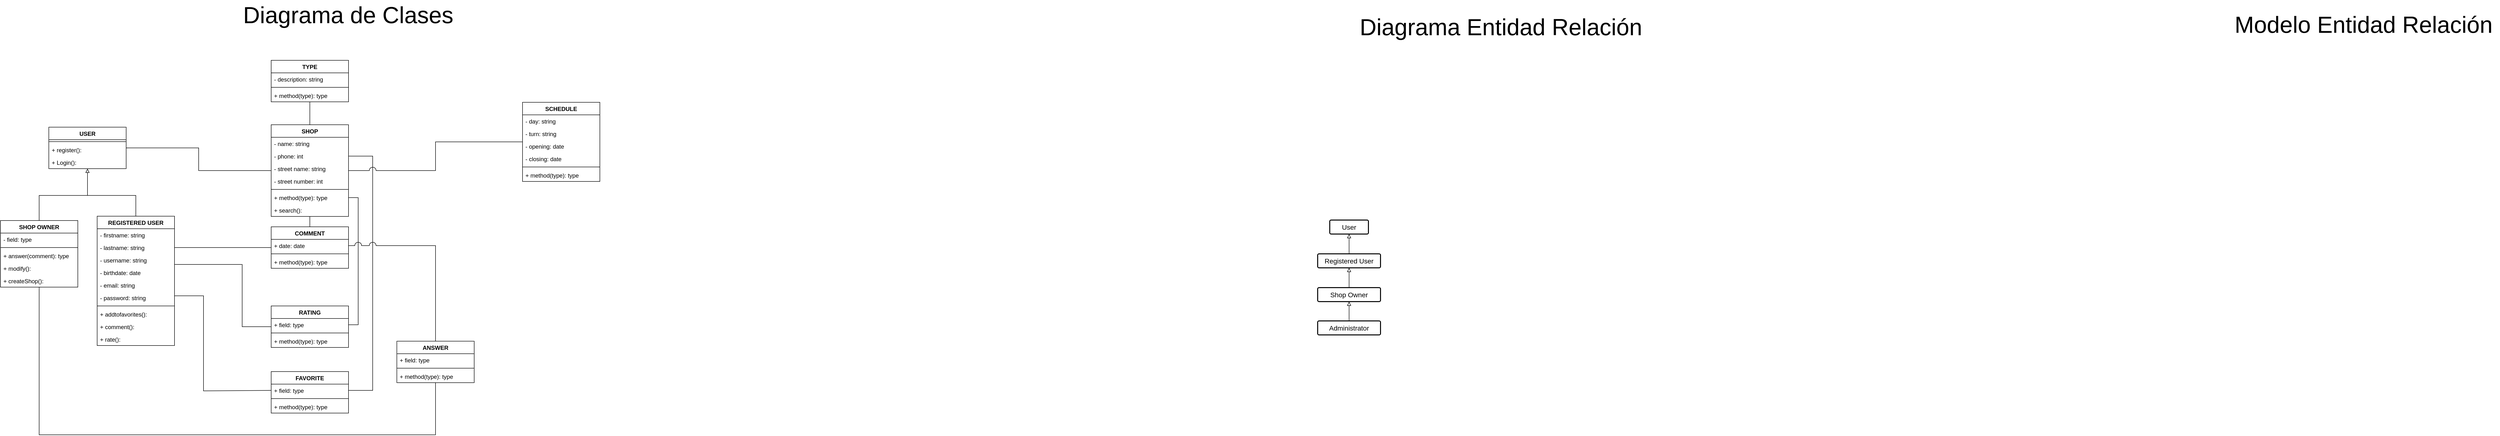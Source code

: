 <mxfile version="10.7.5" type="device"><diagram id="k5XRjVQatEXCjY1IkoUB" name="Page-1"><mxGraphModel dx="2927" dy="2404" grid="1" gridSize="10" guides="1" tooltips="1" connect="1" arrows="1" fold="1" page="1" pageScale="1" pageWidth="827" pageHeight="1169" math="0" shadow="0"><root><mxCell id="0"/><mxCell id="1" parent="0"/><mxCell id="95nZ9xXONFcE2HoPXORX-4" style="edgeStyle=orthogonalEdgeStyle;rounded=0;orthogonalLoop=1;jettySize=auto;html=1;endArrow=none;endFill=0;startArrow=block;startFill=0;" edge="1" parent="1" source="ZC5WZivl0EBgDrUsb7Uq-1"><mxGeometry relative="1" as="geometry"><mxPoint x="60" y="90" as="targetPoint"/></mxGeometry></mxCell><mxCell id="ZC5WZivl0EBgDrUsb7Uq-1" value="USER" style="swimlane;fontStyle=1;align=center;verticalAlign=top;childLayout=stackLayout;horizontal=1;startSize=26;horizontalStack=0;resizeParent=1;resizeParentMax=0;resizeLast=0;collapsible=1;marginBottom=0;" parent="1" vertex="1"><mxGeometry x="-20" y="-51.5" width="160" height="86" as="geometry"/></mxCell><mxCell id="ZC5WZivl0EBgDrUsb7Uq-3" value="" style="line;strokeWidth=1;fillColor=none;align=left;verticalAlign=middle;spacingTop=-1;spacingLeft=3;spacingRight=3;rotatable=0;labelPosition=right;points=[];portConstraint=eastwest;" parent="ZC5WZivl0EBgDrUsb7Uq-1" vertex="1"><mxGeometry y="26" width="160" height="8" as="geometry"/></mxCell><mxCell id="ZC5WZivl0EBgDrUsb7Uq-103" value="+ register(): " style="text;strokeColor=none;fillColor=none;align=left;verticalAlign=top;spacingLeft=4;spacingRight=4;overflow=hidden;rotatable=0;points=[[0,0.5],[1,0.5]];portConstraint=eastwest;" parent="ZC5WZivl0EBgDrUsb7Uq-1" vertex="1"><mxGeometry y="34" width="160" height="26" as="geometry"/></mxCell><mxCell id="95nZ9xXONFcE2HoPXORX-2" value="+ Login(): " style="text;strokeColor=none;fillColor=none;align=left;verticalAlign=top;spacingLeft=4;spacingRight=4;overflow=hidden;rotatable=0;points=[[0,0.5],[1,0.5]];portConstraint=eastwest;" vertex="1" parent="ZC5WZivl0EBgDrUsb7Uq-1"><mxGeometry y="60" width="160" height="26" as="geometry"/></mxCell><mxCell id="ZC5WZivl0EBgDrUsb7Uq-5" value="REGISTERED USER" style="swimlane;fontStyle=1;align=center;verticalAlign=top;childLayout=stackLayout;horizontal=1;startSize=26;horizontalStack=0;resizeParent=1;resizeParentMax=0;resizeLast=0;collapsible=1;marginBottom=0;" parent="1" vertex="1"><mxGeometry x="80" y="133" width="160" height="268" as="geometry"/></mxCell><mxCell id="ZC5WZivl0EBgDrUsb7Uq-6" value="- firstname: string" style="text;strokeColor=none;fillColor=none;align=left;verticalAlign=top;spacingLeft=4;spacingRight=4;overflow=hidden;rotatable=0;points=[[0,0.5],[1,0.5]];portConstraint=eastwest;" parent="ZC5WZivl0EBgDrUsb7Uq-5" vertex="1"><mxGeometry y="26" width="160" height="26" as="geometry"/></mxCell><mxCell id="ZC5WZivl0EBgDrUsb7Uq-51" value="- lastname: string" style="text;strokeColor=none;fillColor=none;align=left;verticalAlign=top;spacingLeft=4;spacingRight=4;overflow=hidden;rotatable=0;points=[[0,0.5],[1,0.5]];portConstraint=eastwest;" parent="ZC5WZivl0EBgDrUsb7Uq-5" vertex="1"><mxGeometry y="52" width="160" height="26" as="geometry"/></mxCell><mxCell id="ZC5WZivl0EBgDrUsb7Uq-55" value="- username: string" style="text;strokeColor=none;fillColor=none;align=left;verticalAlign=top;spacingLeft=4;spacingRight=4;overflow=hidden;rotatable=0;points=[[0,0.5],[1,0.5]];portConstraint=eastwest;" parent="ZC5WZivl0EBgDrUsb7Uq-5" vertex="1"><mxGeometry y="78" width="160" height="26" as="geometry"/></mxCell><mxCell id="ZC5WZivl0EBgDrUsb7Uq-52" value="- birthdate: date" style="text;strokeColor=none;fillColor=none;align=left;verticalAlign=top;spacingLeft=4;spacingRight=4;overflow=hidden;rotatable=0;points=[[0,0.5],[1,0.5]];portConstraint=eastwest;" parent="ZC5WZivl0EBgDrUsb7Uq-5" vertex="1"><mxGeometry y="104" width="160" height="26" as="geometry"/></mxCell><mxCell id="ZC5WZivl0EBgDrUsb7Uq-53" value="- email: string" style="text;strokeColor=none;fillColor=none;align=left;verticalAlign=top;spacingLeft=4;spacingRight=4;overflow=hidden;rotatable=0;points=[[0,0.5],[1,0.5]];portConstraint=eastwest;" parent="ZC5WZivl0EBgDrUsb7Uq-5" vertex="1"><mxGeometry y="130" width="160" height="26" as="geometry"/></mxCell><mxCell id="ZC5WZivl0EBgDrUsb7Uq-54" value="- password: string" style="text;strokeColor=none;fillColor=none;align=left;verticalAlign=top;spacingLeft=4;spacingRight=4;overflow=hidden;rotatable=0;points=[[0,0.5],[1,0.5]];portConstraint=eastwest;" parent="ZC5WZivl0EBgDrUsb7Uq-5" vertex="1"><mxGeometry y="156" width="160" height="26" as="geometry"/></mxCell><mxCell id="ZC5WZivl0EBgDrUsb7Uq-7" value="" style="line;strokeWidth=1;fillColor=none;align=left;verticalAlign=middle;spacingTop=-1;spacingLeft=3;spacingRight=3;rotatable=0;labelPosition=right;points=[];portConstraint=eastwest;" parent="ZC5WZivl0EBgDrUsb7Uq-5" vertex="1"><mxGeometry y="182" width="160" height="8" as="geometry"/></mxCell><mxCell id="ZC5WZivl0EBgDrUsb7Uq-8" value="+ addtofavorites(): " style="text;strokeColor=none;fillColor=none;align=left;verticalAlign=top;spacingLeft=4;spacingRight=4;overflow=hidden;rotatable=0;points=[[0,0.5],[1,0.5]];portConstraint=eastwest;" parent="ZC5WZivl0EBgDrUsb7Uq-5" vertex="1"><mxGeometry y="190" width="160" height="26" as="geometry"/></mxCell><mxCell id="ZC5WZivl0EBgDrUsb7Uq-102" value="+ comment(): " style="text;strokeColor=none;fillColor=none;align=left;verticalAlign=top;spacingLeft=4;spacingRight=4;overflow=hidden;rotatable=0;points=[[0,0.5],[1,0.5]];portConstraint=eastwest;" parent="ZC5WZivl0EBgDrUsb7Uq-5" vertex="1"><mxGeometry y="216" width="160" height="26" as="geometry"/></mxCell><mxCell id="ZC5WZivl0EBgDrUsb7Uq-110" value="+ rate(): " style="text;strokeColor=none;fillColor=none;align=left;verticalAlign=top;spacingLeft=4;spacingRight=4;overflow=hidden;rotatable=0;points=[[0,0.5],[1,0.5]];portConstraint=eastwest;" parent="ZC5WZivl0EBgDrUsb7Uq-5" vertex="1"><mxGeometry y="242" width="160" height="26" as="geometry"/></mxCell><mxCell id="95nZ9xXONFcE2HoPXORX-1" style="edgeStyle=orthogonalEdgeStyle;rounded=0;orthogonalLoop=1;jettySize=auto;html=1;endArrow=none;endFill=0;" edge="1" parent="1" source="ZC5WZivl0EBgDrUsb7Uq-9" target="ZC5WZivl0EBgDrUsb7Uq-5"><mxGeometry relative="1" as="geometry"><mxPoint x="60" y="40" as="targetPoint"/><Array as="points"><mxPoint x="-40" y="90"/><mxPoint x="160" y="90"/></Array></mxGeometry></mxCell><mxCell id="ZC5WZivl0EBgDrUsb7Uq-9" value="SHOP OWNER" style="swimlane;fontStyle=1;align=center;verticalAlign=top;childLayout=stackLayout;horizontal=1;startSize=26;horizontalStack=0;resizeParent=1;resizeParentMax=0;resizeLast=0;collapsible=1;marginBottom=0;" parent="1" vertex="1"><mxGeometry x="-120" y="142" width="160" height="138" as="geometry"/></mxCell><mxCell id="ZC5WZivl0EBgDrUsb7Uq-10" value="- field: type" style="text;strokeColor=none;fillColor=none;align=left;verticalAlign=top;spacingLeft=4;spacingRight=4;overflow=hidden;rotatable=0;points=[[0,0.5],[1,0.5]];portConstraint=eastwest;" parent="ZC5WZivl0EBgDrUsb7Uq-9" vertex="1"><mxGeometry y="26" width="160" height="26" as="geometry"/></mxCell><mxCell id="ZC5WZivl0EBgDrUsb7Uq-11" value="" style="line;strokeWidth=1;fillColor=none;align=left;verticalAlign=middle;spacingTop=-1;spacingLeft=3;spacingRight=3;rotatable=0;labelPosition=right;points=[];portConstraint=eastwest;" parent="ZC5WZivl0EBgDrUsb7Uq-9" vertex="1"><mxGeometry y="52" width="160" height="8" as="geometry"/></mxCell><mxCell id="ZC5WZivl0EBgDrUsb7Uq-12" value="+ answer(comment): type" style="text;strokeColor=none;fillColor=none;align=left;verticalAlign=top;spacingLeft=4;spacingRight=4;overflow=hidden;rotatable=0;points=[[0,0.5],[1,0.5]];portConstraint=eastwest;" parent="ZC5WZivl0EBgDrUsb7Uq-9" vertex="1"><mxGeometry y="60" width="160" height="26" as="geometry"/></mxCell><mxCell id="ZC5WZivl0EBgDrUsb7Uq-111" value="+ modify(): " style="text;strokeColor=none;fillColor=none;align=left;verticalAlign=top;spacingLeft=4;spacingRight=4;overflow=hidden;rotatable=0;points=[[0,0.5],[1,0.5]];portConstraint=eastwest;" parent="ZC5WZivl0EBgDrUsb7Uq-9" vertex="1"><mxGeometry y="86" width="160" height="26" as="geometry"/></mxCell><mxCell id="kDSINVxoXAGGpP9Ie1Hz-2" value="+ createShop(): " style="text;strokeColor=none;fillColor=none;align=left;verticalAlign=top;spacingLeft=4;spacingRight=4;overflow=hidden;rotatable=0;points=[[0,0.5],[1,0.5]];portConstraint=eastwest;" parent="ZC5WZivl0EBgDrUsb7Uq-9" vertex="1"><mxGeometry y="112" width="160" height="26" as="geometry"/></mxCell><mxCell id="ZC5WZivl0EBgDrUsb7Uq-17" value="SHOP" style="swimlane;fontStyle=1;align=center;verticalAlign=top;childLayout=stackLayout;horizontal=1;startSize=26;horizontalStack=0;resizeParent=1;resizeParentMax=0;resizeLast=0;collapsible=1;marginBottom=0;" parent="1" vertex="1"><mxGeometry x="440" y="-56.5" width="160" height="190" as="geometry"/></mxCell><mxCell id="ZC5WZivl0EBgDrUsb7Uq-18" value="- name: string" style="text;strokeColor=none;fillColor=none;align=left;verticalAlign=top;spacingLeft=4;spacingRight=4;overflow=hidden;rotatable=0;points=[[0,0.5],[1,0.5]];portConstraint=eastwest;" parent="ZC5WZivl0EBgDrUsb7Uq-17" vertex="1"><mxGeometry y="26" width="160" height="26" as="geometry"/></mxCell><mxCell id="ZC5WZivl0EBgDrUsb7Uq-56" value="- phone: int" style="text;strokeColor=none;fillColor=none;align=left;verticalAlign=top;spacingLeft=4;spacingRight=4;overflow=hidden;rotatable=0;points=[[0,0.5],[1,0.5]];portConstraint=eastwest;" parent="ZC5WZivl0EBgDrUsb7Uq-17" vertex="1"><mxGeometry y="52" width="160" height="26" as="geometry"/></mxCell><mxCell id="ZC5WZivl0EBgDrUsb7Uq-81" value="- street name: string" style="text;strokeColor=none;fillColor=none;align=left;verticalAlign=top;spacingLeft=4;spacingRight=4;overflow=hidden;rotatable=0;points=[[0,0.5],[1,0.5]];portConstraint=eastwest;" parent="ZC5WZivl0EBgDrUsb7Uq-17" vertex="1"><mxGeometry y="78" width="160" height="26" as="geometry"/></mxCell><mxCell id="ZC5WZivl0EBgDrUsb7Uq-87" value="- street number: int" style="text;strokeColor=none;fillColor=none;align=left;verticalAlign=top;spacingLeft=4;spacingRight=4;overflow=hidden;rotatable=0;points=[[0,0.5],[1,0.5]];portConstraint=eastwest;" parent="ZC5WZivl0EBgDrUsb7Uq-17" vertex="1"><mxGeometry y="104" width="160" height="26" as="geometry"/></mxCell><mxCell id="ZC5WZivl0EBgDrUsb7Uq-19" value="" style="line;strokeWidth=1;fillColor=none;align=left;verticalAlign=middle;spacingTop=-1;spacingLeft=3;spacingRight=3;rotatable=0;labelPosition=right;points=[];portConstraint=eastwest;" parent="ZC5WZivl0EBgDrUsb7Uq-17" vertex="1"><mxGeometry y="130" width="160" height="8" as="geometry"/></mxCell><mxCell id="ZC5WZivl0EBgDrUsb7Uq-20" value="+ method(type): type" style="text;strokeColor=none;fillColor=none;align=left;verticalAlign=top;spacingLeft=4;spacingRight=4;overflow=hidden;rotatable=0;points=[[0,0.5],[1,0.5]];portConstraint=eastwest;" parent="ZC5WZivl0EBgDrUsb7Uq-17" vertex="1"><mxGeometry y="138" width="160" height="26" as="geometry"/></mxCell><mxCell id="95nZ9xXONFcE2HoPXORX-3" value="+ search(): " style="text;strokeColor=none;fillColor=none;align=left;verticalAlign=top;spacingLeft=4;spacingRight=4;overflow=hidden;rotatable=0;points=[[0,0.5],[1,0.5]];portConstraint=eastwest;" vertex="1" parent="ZC5WZivl0EBgDrUsb7Uq-17"><mxGeometry y="164" width="160" height="26" as="geometry"/></mxCell><mxCell id="ZC5WZivl0EBgDrUsb7Uq-38" style="edgeStyle=orthogonalEdgeStyle;rounded=0;orthogonalLoop=1;jettySize=auto;html=1;endArrow=none;endFill=0;" parent="1" source="ZC5WZivl0EBgDrUsb7Uq-21" target="ZC5WZivl0EBgDrUsb7Uq-17" edge="1"><mxGeometry relative="1" as="geometry"/></mxCell><mxCell id="ZC5WZivl0EBgDrUsb7Uq-21" value="COMMENT" style="swimlane;fontStyle=1;align=center;verticalAlign=top;childLayout=stackLayout;horizontal=1;startSize=26;horizontalStack=0;resizeParent=1;resizeParentMax=0;resizeLast=0;collapsible=1;marginBottom=0;" parent="1" vertex="1"><mxGeometry x="440" y="155" width="160" height="86" as="geometry"/></mxCell><mxCell id="ZC5WZivl0EBgDrUsb7Uq-22" value="+ date: date" style="text;strokeColor=none;fillColor=none;align=left;verticalAlign=top;spacingLeft=4;spacingRight=4;overflow=hidden;rotatable=0;points=[[0,0.5],[1,0.5]];portConstraint=eastwest;" parent="ZC5WZivl0EBgDrUsb7Uq-21" vertex="1"><mxGeometry y="26" width="160" height="26" as="geometry"/></mxCell><mxCell id="ZC5WZivl0EBgDrUsb7Uq-23" value="" style="line;strokeWidth=1;fillColor=none;align=left;verticalAlign=middle;spacingTop=-1;spacingLeft=3;spacingRight=3;rotatable=0;labelPosition=right;points=[];portConstraint=eastwest;" parent="ZC5WZivl0EBgDrUsb7Uq-21" vertex="1"><mxGeometry y="52" width="160" height="8" as="geometry"/></mxCell><mxCell id="ZC5WZivl0EBgDrUsb7Uq-24" value="+ method(type): type" style="text;strokeColor=none;fillColor=none;align=left;verticalAlign=top;spacingLeft=4;spacingRight=4;overflow=hidden;rotatable=0;points=[[0,0.5],[1,0.5]];portConstraint=eastwest;" parent="ZC5WZivl0EBgDrUsb7Uq-21" vertex="1"><mxGeometry y="60" width="160" height="26" as="geometry"/></mxCell><mxCell id="ZC5WZivl0EBgDrUsb7Uq-25" value="RATING" style="swimlane;fontStyle=1;align=center;verticalAlign=top;childLayout=stackLayout;horizontal=1;startSize=26;horizontalStack=0;resizeParent=1;resizeParentMax=0;resizeLast=0;collapsible=1;marginBottom=0;" parent="1" vertex="1"><mxGeometry x="440" y="319" width="160" height="86" as="geometry"/></mxCell><mxCell id="ZC5WZivl0EBgDrUsb7Uq-26" value="+ field: type" style="text;strokeColor=none;fillColor=none;align=left;verticalAlign=top;spacingLeft=4;spacingRight=4;overflow=hidden;rotatable=0;points=[[0,0.5],[1,0.5]];portConstraint=eastwest;" parent="ZC5WZivl0EBgDrUsb7Uq-25" vertex="1"><mxGeometry y="26" width="160" height="26" as="geometry"/></mxCell><mxCell id="ZC5WZivl0EBgDrUsb7Uq-27" value="" style="line;strokeWidth=1;fillColor=none;align=left;verticalAlign=middle;spacingTop=-1;spacingLeft=3;spacingRight=3;rotatable=0;labelPosition=right;points=[];portConstraint=eastwest;" parent="ZC5WZivl0EBgDrUsb7Uq-25" vertex="1"><mxGeometry y="52" width="160" height="8" as="geometry"/></mxCell><mxCell id="ZC5WZivl0EBgDrUsb7Uq-28" value="+ method(type): type" style="text;strokeColor=none;fillColor=none;align=left;verticalAlign=top;spacingLeft=4;spacingRight=4;overflow=hidden;rotatable=0;points=[[0,0.5],[1,0.5]];portConstraint=eastwest;" parent="ZC5WZivl0EBgDrUsb7Uq-25" vertex="1"><mxGeometry y="60" width="160" height="26" as="geometry"/></mxCell><mxCell id="ZC5WZivl0EBgDrUsb7Uq-29" value="FAVORITE" style="swimlane;fontStyle=1;align=center;verticalAlign=top;childLayout=stackLayout;horizontal=1;startSize=26;horizontalStack=0;resizeParent=1;resizeParentMax=0;resizeLast=0;collapsible=1;marginBottom=0;" parent="1" vertex="1"><mxGeometry x="440" y="455" width="160" height="86" as="geometry"/></mxCell><mxCell id="ZC5WZivl0EBgDrUsb7Uq-30" value="+ field: type" style="text;strokeColor=none;fillColor=none;align=left;verticalAlign=top;spacingLeft=4;spacingRight=4;overflow=hidden;rotatable=0;points=[[0,0.5],[1,0.5]];portConstraint=eastwest;" parent="ZC5WZivl0EBgDrUsb7Uq-29" vertex="1"><mxGeometry y="26" width="160" height="26" as="geometry"/></mxCell><mxCell id="ZC5WZivl0EBgDrUsb7Uq-31" value="" style="line;strokeWidth=1;fillColor=none;align=left;verticalAlign=middle;spacingTop=-1;spacingLeft=3;spacingRight=3;rotatable=0;labelPosition=right;points=[];portConstraint=eastwest;" parent="ZC5WZivl0EBgDrUsb7Uq-29" vertex="1"><mxGeometry y="52" width="160" height="8" as="geometry"/></mxCell><mxCell id="ZC5WZivl0EBgDrUsb7Uq-32" value="+ method(type): type" style="text;strokeColor=none;fillColor=none;align=left;verticalAlign=top;spacingLeft=4;spacingRight=4;overflow=hidden;rotatable=0;points=[[0,0.5],[1,0.5]];portConstraint=eastwest;" parent="ZC5WZivl0EBgDrUsb7Uq-29" vertex="1"><mxGeometry y="60" width="160" height="26" as="geometry"/></mxCell><mxCell id="ZC5WZivl0EBgDrUsb7Uq-36" style="edgeStyle=orthogonalEdgeStyle;rounded=0;orthogonalLoop=1;jettySize=auto;html=1;endArrow=none;endFill=0;" parent="1" source="ZC5WZivl0EBgDrUsb7Uq-1" target="ZC5WZivl0EBgDrUsb7Uq-17" edge="1"><mxGeometry relative="1" as="geometry"><mxPoint x="240" y="82" as="sourcePoint"/></mxGeometry></mxCell><mxCell id="ZC5WZivl0EBgDrUsb7Uq-37" style="edgeStyle=orthogonalEdgeStyle;rounded=0;orthogonalLoop=1;jettySize=auto;html=1;endArrow=none;endFill=0;exitX=1;exitY=0.5;exitDx=0;exitDy=0;" parent="1" source="ZC5WZivl0EBgDrUsb7Uq-51" target="ZC5WZivl0EBgDrUsb7Uq-21" edge="1"><mxGeometry relative="1" as="geometry"><mxPoint x="240" y="190" as="sourcePoint"/></mxGeometry></mxCell><mxCell id="ZC5WZivl0EBgDrUsb7Uq-39" style="edgeStyle=orthogonalEdgeStyle;rounded=0;orthogonalLoop=1;jettySize=auto;html=1;endArrow=none;endFill=0;entryX=0;entryY=0.5;entryDx=0;entryDy=0;exitX=1;exitY=0.5;exitDx=0;exitDy=0;" parent="1" source="ZC5WZivl0EBgDrUsb7Uq-6" target="ZC5WZivl0EBgDrUsb7Uq-25" edge="1"><mxGeometry relative="1" as="geometry"><mxPoint x="260" y="233" as="sourcePoint"/><Array as="points"><mxPoint x="380" y="233"/><mxPoint x="380" y="362"/></Array></mxGeometry></mxCell><mxCell id="ZC5WZivl0EBgDrUsb7Uq-40" style="edgeStyle=orthogonalEdgeStyle;rounded=0;orthogonalLoop=1;jettySize=auto;html=1;entryX=1;entryY=0.5;entryDx=0;entryDy=0;endArrow=none;endFill=0;exitX=1;exitY=0.5;exitDx=0;exitDy=0;jumpStyle=arc;jumpSize=14;" parent="1" source="ZC5WZivl0EBgDrUsb7Uq-26" target="ZC5WZivl0EBgDrUsb7Uq-20" edge="1"><mxGeometry relative="1" as="geometry"/></mxCell><mxCell id="ZC5WZivl0EBgDrUsb7Uq-41" style="edgeStyle=orthogonalEdgeStyle;rounded=0;orthogonalLoop=1;jettySize=auto;html=1;entryX=0;entryY=0.5;entryDx=0;entryDy=0;endArrow=none;endFill=0;jumpStyle=arc;jumpSize=17;exitX=1;exitY=0.5;exitDx=0;exitDy=0;" parent="1" source="ZC5WZivl0EBgDrUsb7Uq-8" target="ZC5WZivl0EBgDrUsb7Uq-30" edge="1"><mxGeometry relative="1" as="geometry"><Array as="points"><mxPoint x="300" y="298"/><mxPoint x="300" y="495"/><mxPoint x="440" y="495"/></Array></mxGeometry></mxCell><mxCell id="ZC5WZivl0EBgDrUsb7Uq-42" style="edgeStyle=orthogonalEdgeStyle;rounded=0;orthogonalLoop=1;jettySize=auto;html=1;endArrow=none;endFill=0;jumpStyle=arc;jumpSize=14;entryX=1;entryY=0.5;entryDx=0;entryDy=0;" parent="1" source="ZC5WZivl0EBgDrUsb7Uq-30" target="ZC5WZivl0EBgDrUsb7Uq-56" edge="1"><mxGeometry relative="1" as="geometry"><mxPoint x="610" y="40" as="targetPoint"/><Array as="points"><mxPoint x="650" y="494"/><mxPoint x="650" y="9"/></Array></mxGeometry></mxCell><mxCell id="ZC5WZivl0EBgDrUsb7Uq-49" style="edgeStyle=orthogonalEdgeStyle;rounded=0;orthogonalLoop=1;jettySize=auto;html=1;endArrow=none;endFill=0;entryX=1;entryY=0.5;entryDx=0;entryDy=0;jumpStyle=arc;jumpSize=14;" parent="1" source="ZC5WZivl0EBgDrUsb7Uq-44" target="ZC5WZivl0EBgDrUsb7Uq-22" edge="1"><mxGeometry relative="1" as="geometry"/></mxCell><mxCell id="ZC5WZivl0EBgDrUsb7Uq-44" value="ANSWER" style="swimlane;fontStyle=1;align=center;verticalAlign=top;childLayout=stackLayout;horizontal=1;startSize=26;horizontalStack=0;resizeParent=1;resizeParentMax=0;resizeLast=0;collapsible=1;marginBottom=0;" parent="1" vertex="1"><mxGeometry x="700" y="392" width="160" height="86" as="geometry"/></mxCell><mxCell id="ZC5WZivl0EBgDrUsb7Uq-45" value="+ field: type" style="text;strokeColor=none;fillColor=none;align=left;verticalAlign=top;spacingLeft=4;spacingRight=4;overflow=hidden;rotatable=0;points=[[0,0.5],[1,0.5]];portConstraint=eastwest;" parent="ZC5WZivl0EBgDrUsb7Uq-44" vertex="1"><mxGeometry y="26" width="160" height="26" as="geometry"/></mxCell><mxCell id="ZC5WZivl0EBgDrUsb7Uq-46" value="" style="line;strokeWidth=1;fillColor=none;align=left;verticalAlign=middle;spacingTop=-1;spacingLeft=3;spacingRight=3;rotatable=0;labelPosition=right;points=[];portConstraint=eastwest;" parent="ZC5WZivl0EBgDrUsb7Uq-44" vertex="1"><mxGeometry y="52" width="160" height="8" as="geometry"/></mxCell><mxCell id="ZC5WZivl0EBgDrUsb7Uq-47" value="+ method(type): type" style="text;strokeColor=none;fillColor=none;align=left;verticalAlign=top;spacingLeft=4;spacingRight=4;overflow=hidden;rotatable=0;points=[[0,0.5],[1,0.5]];portConstraint=eastwest;" parent="ZC5WZivl0EBgDrUsb7Uq-44" vertex="1"><mxGeometry y="60" width="160" height="26" as="geometry"/></mxCell><mxCell id="ZC5WZivl0EBgDrUsb7Uq-48" style="edgeStyle=orthogonalEdgeStyle;rounded=0;orthogonalLoop=1;jettySize=auto;html=1;endArrow=none;endFill=0;jumpStyle=arc;jumpSize=17;" parent="1" source="ZC5WZivl0EBgDrUsb7Uq-9" target="ZC5WZivl0EBgDrUsb7Uq-44" edge="1"><mxGeometry relative="1" as="geometry"><Array as="points"><mxPoint x="780" y="586"/></Array></mxGeometry></mxCell><mxCell id="ZC5WZivl0EBgDrUsb7Uq-91" value="SCHEDULE" style="swimlane;fontStyle=1;align=center;verticalAlign=top;childLayout=stackLayout;horizontal=1;startSize=26;horizontalStack=0;resizeParent=1;resizeParentMax=0;resizeLast=0;collapsible=1;marginBottom=0;gradientColor=none;swimlaneFillColor=none;" parent="1" vertex="1"><mxGeometry x="960" y="-103" width="160" height="164" as="geometry"/></mxCell><mxCell id="ZC5WZivl0EBgDrUsb7Uq-92" value="- day: string" style="text;strokeColor=none;fillColor=none;align=left;verticalAlign=top;spacingLeft=4;spacingRight=4;overflow=hidden;rotatable=0;points=[[0,0.5],[1,0.5]];portConstraint=eastwest;" parent="ZC5WZivl0EBgDrUsb7Uq-91" vertex="1"><mxGeometry y="26" width="160" height="26" as="geometry"/></mxCell><mxCell id="ZC5WZivl0EBgDrUsb7Uq-98" value="- turn: string" style="text;strokeColor=none;fillColor=none;align=left;verticalAlign=top;spacingLeft=4;spacingRight=4;overflow=hidden;rotatable=0;points=[[0,0.5],[1,0.5]];portConstraint=eastwest;" parent="ZC5WZivl0EBgDrUsb7Uq-91" vertex="1"><mxGeometry y="52" width="160" height="26" as="geometry"/></mxCell><mxCell id="ZC5WZivl0EBgDrUsb7Uq-97" value="- opening: date" style="text;strokeColor=none;fillColor=none;align=left;verticalAlign=top;spacingLeft=4;spacingRight=4;overflow=hidden;rotatable=0;points=[[0,0.5],[1,0.5]];portConstraint=eastwest;" parent="ZC5WZivl0EBgDrUsb7Uq-91" vertex="1"><mxGeometry y="78" width="160" height="26" as="geometry"/></mxCell><mxCell id="ZC5WZivl0EBgDrUsb7Uq-95" value="- closing: date" style="text;strokeColor=none;fillColor=none;align=left;verticalAlign=top;spacingLeft=4;spacingRight=4;overflow=hidden;rotatable=0;points=[[0,0.5],[1,0.5]];portConstraint=eastwest;" parent="ZC5WZivl0EBgDrUsb7Uq-91" vertex="1"><mxGeometry y="104" width="160" height="26" as="geometry"/></mxCell><mxCell id="ZC5WZivl0EBgDrUsb7Uq-93" value="" style="line;strokeWidth=1;fillColor=none;align=left;verticalAlign=middle;spacingTop=-1;spacingLeft=3;spacingRight=3;rotatable=0;labelPosition=right;points=[];portConstraint=eastwest;" parent="ZC5WZivl0EBgDrUsb7Uq-91" vertex="1"><mxGeometry y="130" width="160" height="8" as="geometry"/></mxCell><mxCell id="ZC5WZivl0EBgDrUsb7Uq-94" value="+ method(type): type" style="text;strokeColor=none;fillColor=none;align=left;verticalAlign=top;spacingLeft=4;spacingRight=4;overflow=hidden;rotatable=0;points=[[0,0.5],[1,0.5]];portConstraint=eastwest;" parent="ZC5WZivl0EBgDrUsb7Uq-91" vertex="1"><mxGeometry y="138" width="160" height="26" as="geometry"/></mxCell><mxCell id="ZC5WZivl0EBgDrUsb7Uq-96" style="edgeStyle=orthogonalEdgeStyle;rounded=0;jumpStyle=arc;jumpSize=14;orthogonalLoop=1;jettySize=auto;html=1;endArrow=none;endFill=0;" parent="1" source="ZC5WZivl0EBgDrUsb7Uq-17" target="ZC5WZivl0EBgDrUsb7Uq-91" edge="1"><mxGeometry relative="1" as="geometry"><mxPoint x="810" y="-21" as="sourcePoint"/></mxGeometry></mxCell><mxCell id="ZC5WZivl0EBgDrUsb7Uq-109" style="edgeStyle=orthogonalEdgeStyle;rounded=0;jumpStyle=arc;jumpSize=14;orthogonalLoop=1;jettySize=auto;html=1;endArrow=none;endFill=0;" parent="1" source="ZC5WZivl0EBgDrUsb7Uq-104" target="ZC5WZivl0EBgDrUsb7Uq-17" edge="1"><mxGeometry relative="1" as="geometry"/></mxCell><mxCell id="ZC5WZivl0EBgDrUsb7Uq-104" value="TYPE" style="swimlane;fontStyle=1;align=center;verticalAlign=top;childLayout=stackLayout;horizontal=1;startSize=26;horizontalStack=0;resizeParent=1;resizeParentMax=0;resizeLast=0;collapsible=1;marginBottom=0;" parent="1" vertex="1"><mxGeometry x="440" y="-190" width="160" height="86" as="geometry"/></mxCell><mxCell id="ZC5WZivl0EBgDrUsb7Uq-106" value="- description: string" style="text;strokeColor=none;fillColor=none;align=left;verticalAlign=top;spacingLeft=4;spacingRight=4;overflow=hidden;rotatable=0;points=[[0,0.5],[1,0.5]];portConstraint=eastwest;" parent="ZC5WZivl0EBgDrUsb7Uq-104" vertex="1"><mxGeometry y="26" width="160" height="26" as="geometry"/></mxCell><mxCell id="ZC5WZivl0EBgDrUsb7Uq-107" value="" style="line;strokeWidth=1;fillColor=none;align=left;verticalAlign=middle;spacingTop=-1;spacingLeft=3;spacingRight=3;rotatable=0;labelPosition=right;points=[];portConstraint=eastwest;" parent="ZC5WZivl0EBgDrUsb7Uq-104" vertex="1"><mxGeometry y="52" width="160" height="8" as="geometry"/></mxCell><mxCell id="ZC5WZivl0EBgDrUsb7Uq-108" value="+ method(type): type" style="text;strokeColor=none;fillColor=none;align=left;verticalAlign=top;spacingLeft=4;spacingRight=4;overflow=hidden;rotatable=0;points=[[0,0.5],[1,0.5]];portConstraint=eastwest;" parent="ZC5WZivl0EBgDrUsb7Uq-104" vertex="1"><mxGeometry y="60" width="160" height="26" as="geometry"/></mxCell><mxCell id="kDSINVxoXAGGpP9Ie1Hz-3" value="&lt;font style=&quot;font-size: 48px&quot;&gt;Diagrama de Clases&lt;/font&gt;" style="text;html=1;resizable=0;points=[];autosize=1;align=left;verticalAlign=top;spacingTop=-4;" parent="1" vertex="1"><mxGeometry x="380" y="-315" width="450" height="30" as="geometry"/></mxCell><mxCell id="kDSINVxoXAGGpP9Ie1Hz-4" value="&lt;font style=&quot;font-size: 48px&quot;&gt;Diagrama Entidad Relación&lt;/font&gt;" style="text;html=1;resizable=0;points=[];autosize=1;align=left;verticalAlign=top;spacingTop=-4;" parent="1" vertex="1"><mxGeometry x="2690" y="-290" width="600" height="30" as="geometry"/></mxCell><mxCell id="kDSINVxoXAGGpP9Ie1Hz-5" value="&lt;font style=&quot;font-size: 48px&quot;&gt;Modelo Entidad Relación&lt;/font&gt;" style="text;html=1;resizable=0;points=[];autosize=1;align=left;verticalAlign=top;spacingTop=-4;" parent="1" vertex="1"><mxGeometry x="4500" y="-295" width="550" height="30" as="geometry"/></mxCell><mxCell id="kDSINVxoXAGGpP9Ie1Hz-7" value="User&lt;br&gt;" style="strokeWidth=2;rounded=1;arcSize=10;whiteSpace=wrap;html=1;align=center;fontSize=14;" parent="1" vertex="1"><mxGeometry x="2630" y="141" width="80" height="29" as="geometry"/></mxCell><mxCell id="kDSINVxoXAGGpP9Ie1Hz-9" style="edgeStyle=orthogonalEdgeStyle;rounded=0;orthogonalLoop=1;jettySize=auto;html=1;endArrow=block;endFill=0;" parent="1" source="kDSINVxoXAGGpP9Ie1Hz-8" target="kDSINVxoXAGGpP9Ie1Hz-7" edge="1"><mxGeometry relative="1" as="geometry"/></mxCell><mxCell id="kDSINVxoXAGGpP9Ie1Hz-8" value="Registered User&lt;br&gt;" style="strokeWidth=2;rounded=1;arcSize=10;whiteSpace=wrap;html=1;align=center;fontSize=14;" parent="1" vertex="1"><mxGeometry x="2605" y="211" width="130" height="29" as="geometry"/></mxCell><mxCell id="kDSINVxoXAGGpP9Ie1Hz-11" style="edgeStyle=orthogonalEdgeStyle;rounded=0;orthogonalLoop=1;jettySize=auto;html=1;endArrow=block;endFill=0;" parent="1" source="kDSINVxoXAGGpP9Ie1Hz-10" target="kDSINVxoXAGGpP9Ie1Hz-8" edge="1"><mxGeometry relative="1" as="geometry"/></mxCell><mxCell id="kDSINVxoXAGGpP9Ie1Hz-10" value="Shop Owner&lt;br&gt;" style="strokeWidth=2;rounded=1;arcSize=10;whiteSpace=wrap;html=1;align=center;fontSize=14;" parent="1" vertex="1"><mxGeometry x="2605" y="281" width="130" height="29" as="geometry"/></mxCell><mxCell id="kDSINVxoXAGGpP9Ie1Hz-13" style="edgeStyle=orthogonalEdgeStyle;rounded=0;orthogonalLoop=1;jettySize=auto;html=1;endArrow=block;endFill=0;" parent="1" source="kDSINVxoXAGGpP9Ie1Hz-12" target="kDSINVxoXAGGpP9Ie1Hz-10" edge="1"><mxGeometry relative="1" as="geometry"/></mxCell><mxCell id="kDSINVxoXAGGpP9Ie1Hz-12" value="Administrator&lt;br&gt;" style="strokeWidth=2;rounded=1;arcSize=10;whiteSpace=wrap;html=1;align=center;fontSize=14;" parent="1" vertex="1"><mxGeometry x="2605" y="350" width="130" height="29" as="geometry"/></mxCell></root></mxGraphModel></diagram></mxfile>